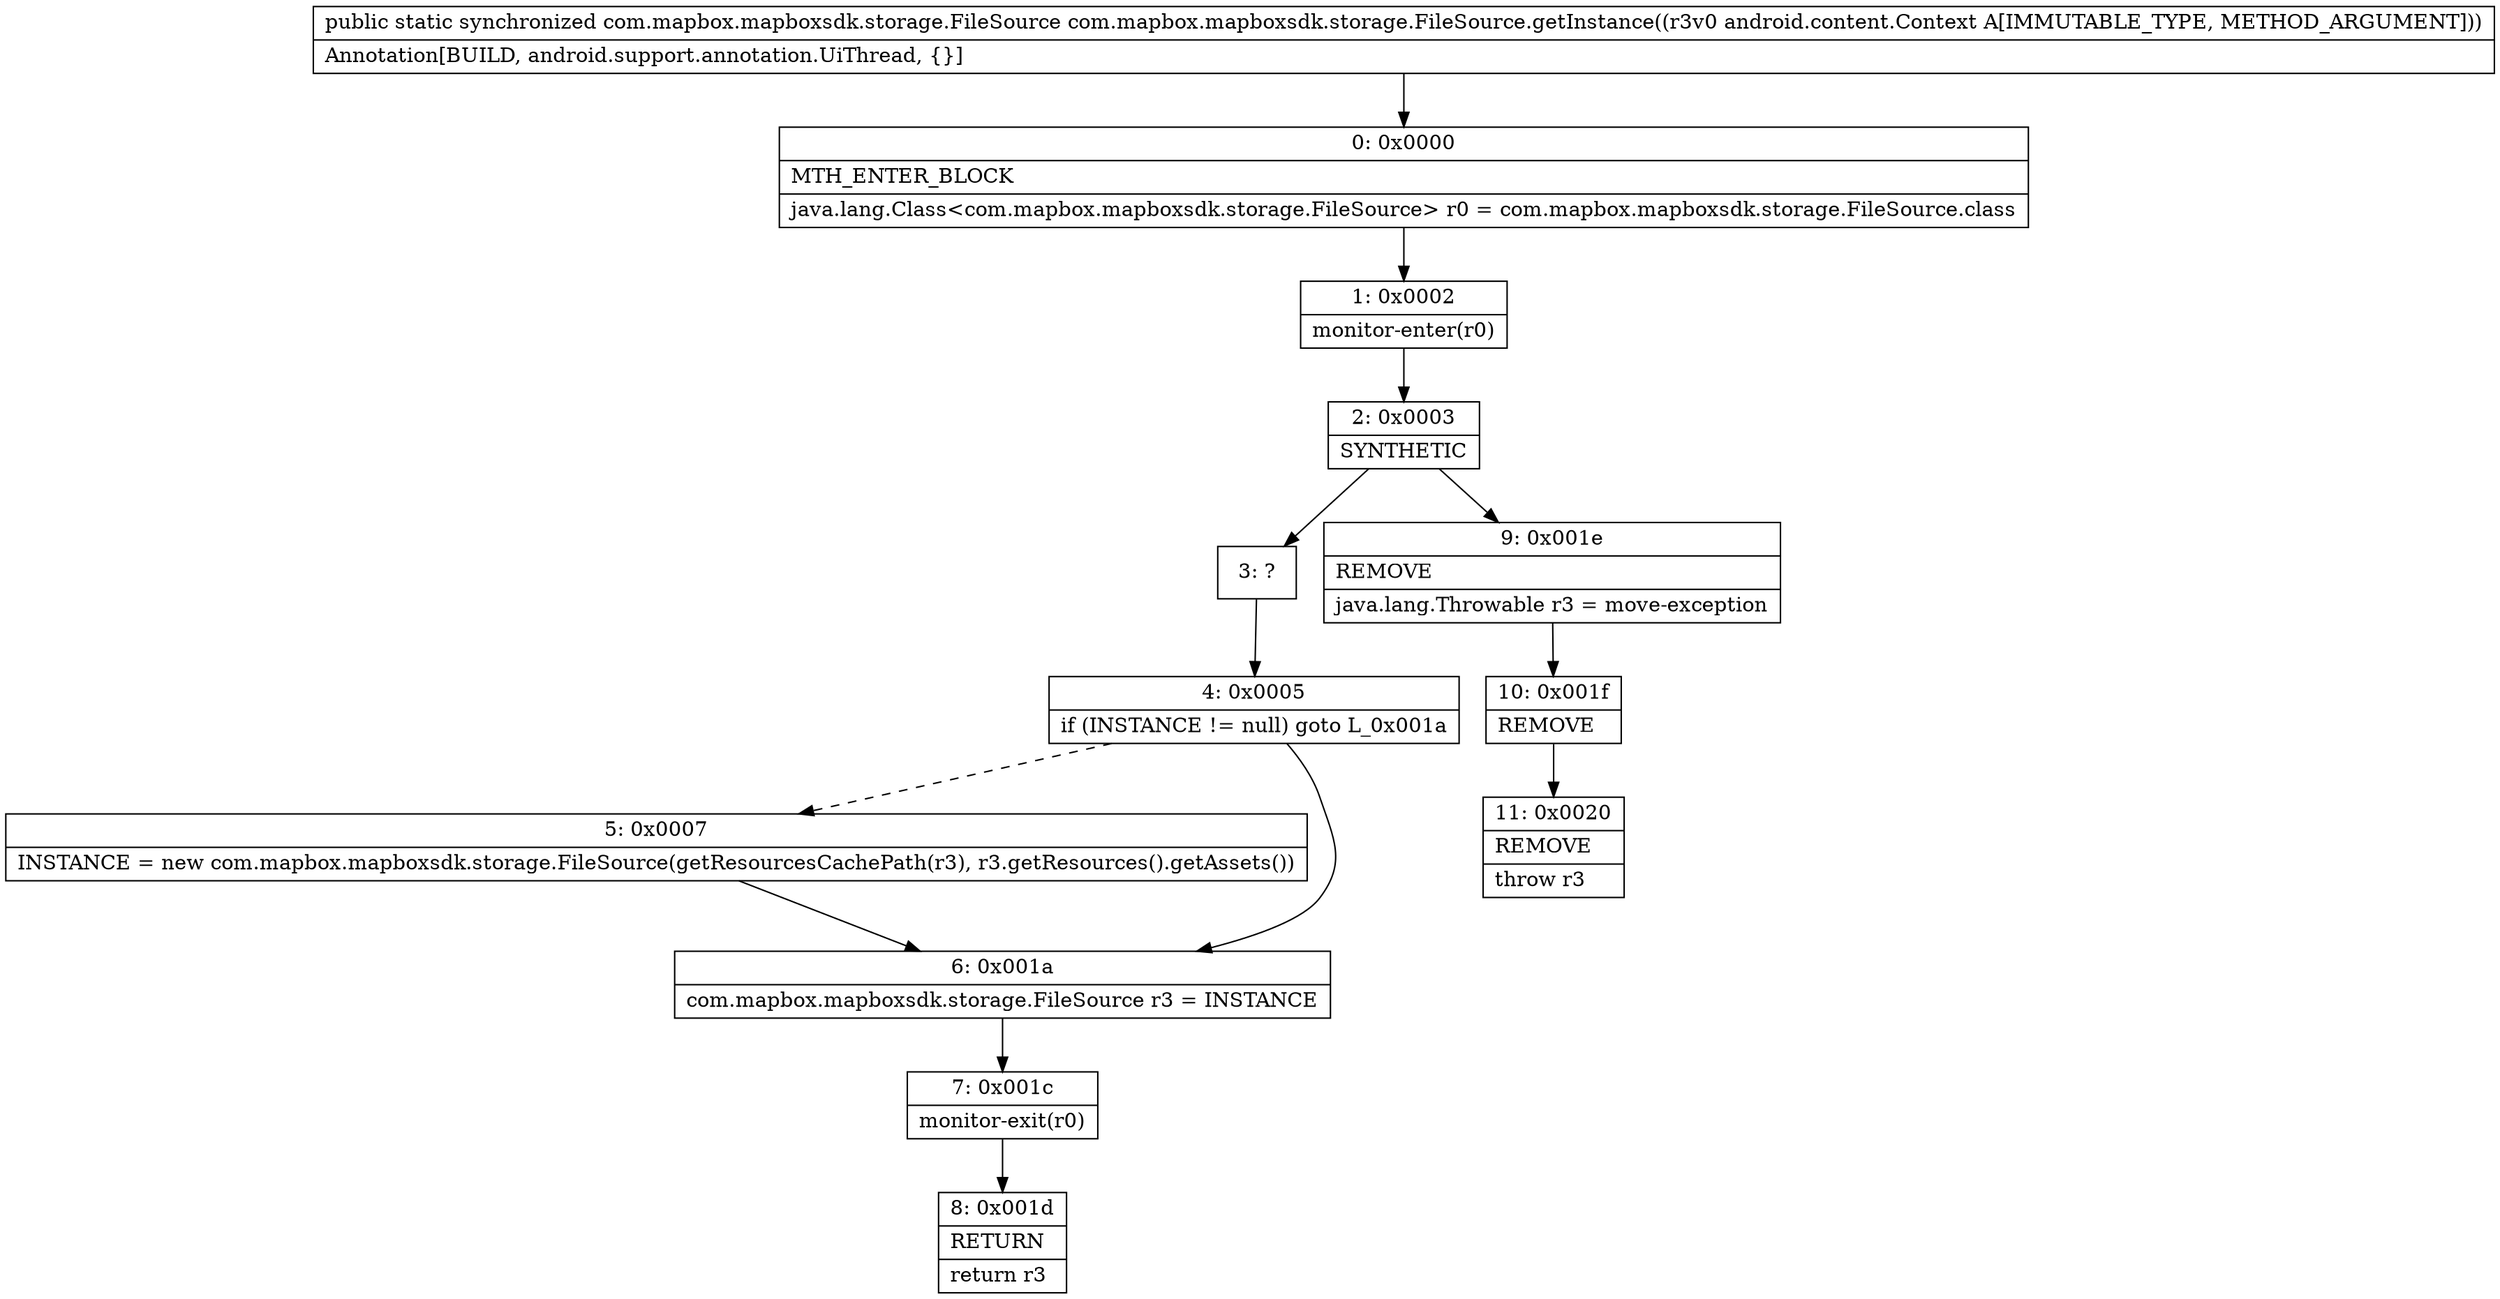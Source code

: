 digraph "CFG forcom.mapbox.mapboxsdk.storage.FileSource.getInstance(Landroid\/content\/Context;)Lcom\/mapbox\/mapboxsdk\/storage\/FileSource;" {
Node_0 [shape=record,label="{0\:\ 0x0000|MTH_ENTER_BLOCK\l|java.lang.Class\<com.mapbox.mapboxsdk.storage.FileSource\> r0 = com.mapbox.mapboxsdk.storage.FileSource.class\l}"];
Node_1 [shape=record,label="{1\:\ 0x0002|monitor\-enter(r0)\l}"];
Node_2 [shape=record,label="{2\:\ 0x0003|SYNTHETIC\l}"];
Node_3 [shape=record,label="{3\:\ ?}"];
Node_4 [shape=record,label="{4\:\ 0x0005|if (INSTANCE != null) goto L_0x001a\l}"];
Node_5 [shape=record,label="{5\:\ 0x0007|INSTANCE = new com.mapbox.mapboxsdk.storage.FileSource(getResourcesCachePath(r3), r3.getResources().getAssets())\l}"];
Node_6 [shape=record,label="{6\:\ 0x001a|com.mapbox.mapboxsdk.storage.FileSource r3 = INSTANCE\l}"];
Node_7 [shape=record,label="{7\:\ 0x001c|monitor\-exit(r0)\l}"];
Node_8 [shape=record,label="{8\:\ 0x001d|RETURN\l|return r3\l}"];
Node_9 [shape=record,label="{9\:\ 0x001e|REMOVE\l|java.lang.Throwable r3 = move\-exception\l}"];
Node_10 [shape=record,label="{10\:\ 0x001f|REMOVE\l}"];
Node_11 [shape=record,label="{11\:\ 0x0020|REMOVE\l|throw r3\l}"];
MethodNode[shape=record,label="{public static synchronized com.mapbox.mapboxsdk.storage.FileSource com.mapbox.mapboxsdk.storage.FileSource.getInstance((r3v0 android.content.Context A[IMMUTABLE_TYPE, METHOD_ARGUMENT]))  | Annotation[BUILD, android.support.annotation.UiThread, \{\}]\l}"];
MethodNode -> Node_0;
Node_0 -> Node_1;
Node_1 -> Node_2;
Node_2 -> Node_3;
Node_2 -> Node_9;
Node_3 -> Node_4;
Node_4 -> Node_5[style=dashed];
Node_4 -> Node_6;
Node_5 -> Node_6;
Node_6 -> Node_7;
Node_7 -> Node_8;
Node_9 -> Node_10;
Node_10 -> Node_11;
}

